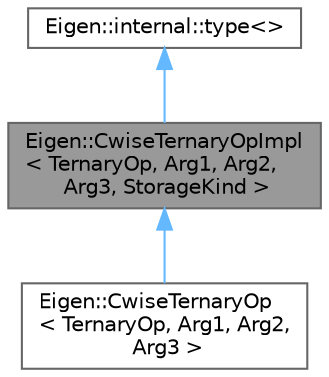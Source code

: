 digraph "Eigen::CwiseTernaryOpImpl&lt; TernaryOp, Arg1, Arg2, Arg3, StorageKind &gt;"
{
 // LATEX_PDF_SIZE
  bgcolor="transparent";
  edge [fontname=Helvetica,fontsize=10,labelfontname=Helvetica,labelfontsize=10];
  node [fontname=Helvetica,fontsize=10,shape=box,height=0.2,width=0.4];
  Node1 [id="Node000001",label="Eigen::CwiseTernaryOpImpl\l\< TernaryOp, Arg1, Arg2,\l Arg3, StorageKind \>",height=0.2,width=0.4,color="gray40", fillcolor="grey60", style="filled", fontcolor="black",tooltip=" "];
  Node2 -> Node1 [id="edge1_Node000001_Node000002",dir="back",color="steelblue1",style="solid",tooltip=" "];
  Node2 [id="Node000002",label="Eigen::internal::type\<\>",height=0.2,width=0.4,color="gray40", fillcolor="white", style="filled",URL="$struct_eigen_1_1internal_1_1generic__xpr__base.html",tooltip=" "];
  Node1 -> Node3 [id="edge2_Node000001_Node000003",dir="back",color="steelblue1",style="solid",tooltip=" "];
  Node3 [id="Node000003",label="Eigen::CwiseTernaryOp\l\< TernaryOp, Arg1, Arg2,\l Arg3 \>",height=0.2,width=0.4,color="gray40", fillcolor="white", style="filled",URL="$class_eigen_1_1_cwise_ternary_op.html",tooltip=" "];
}
